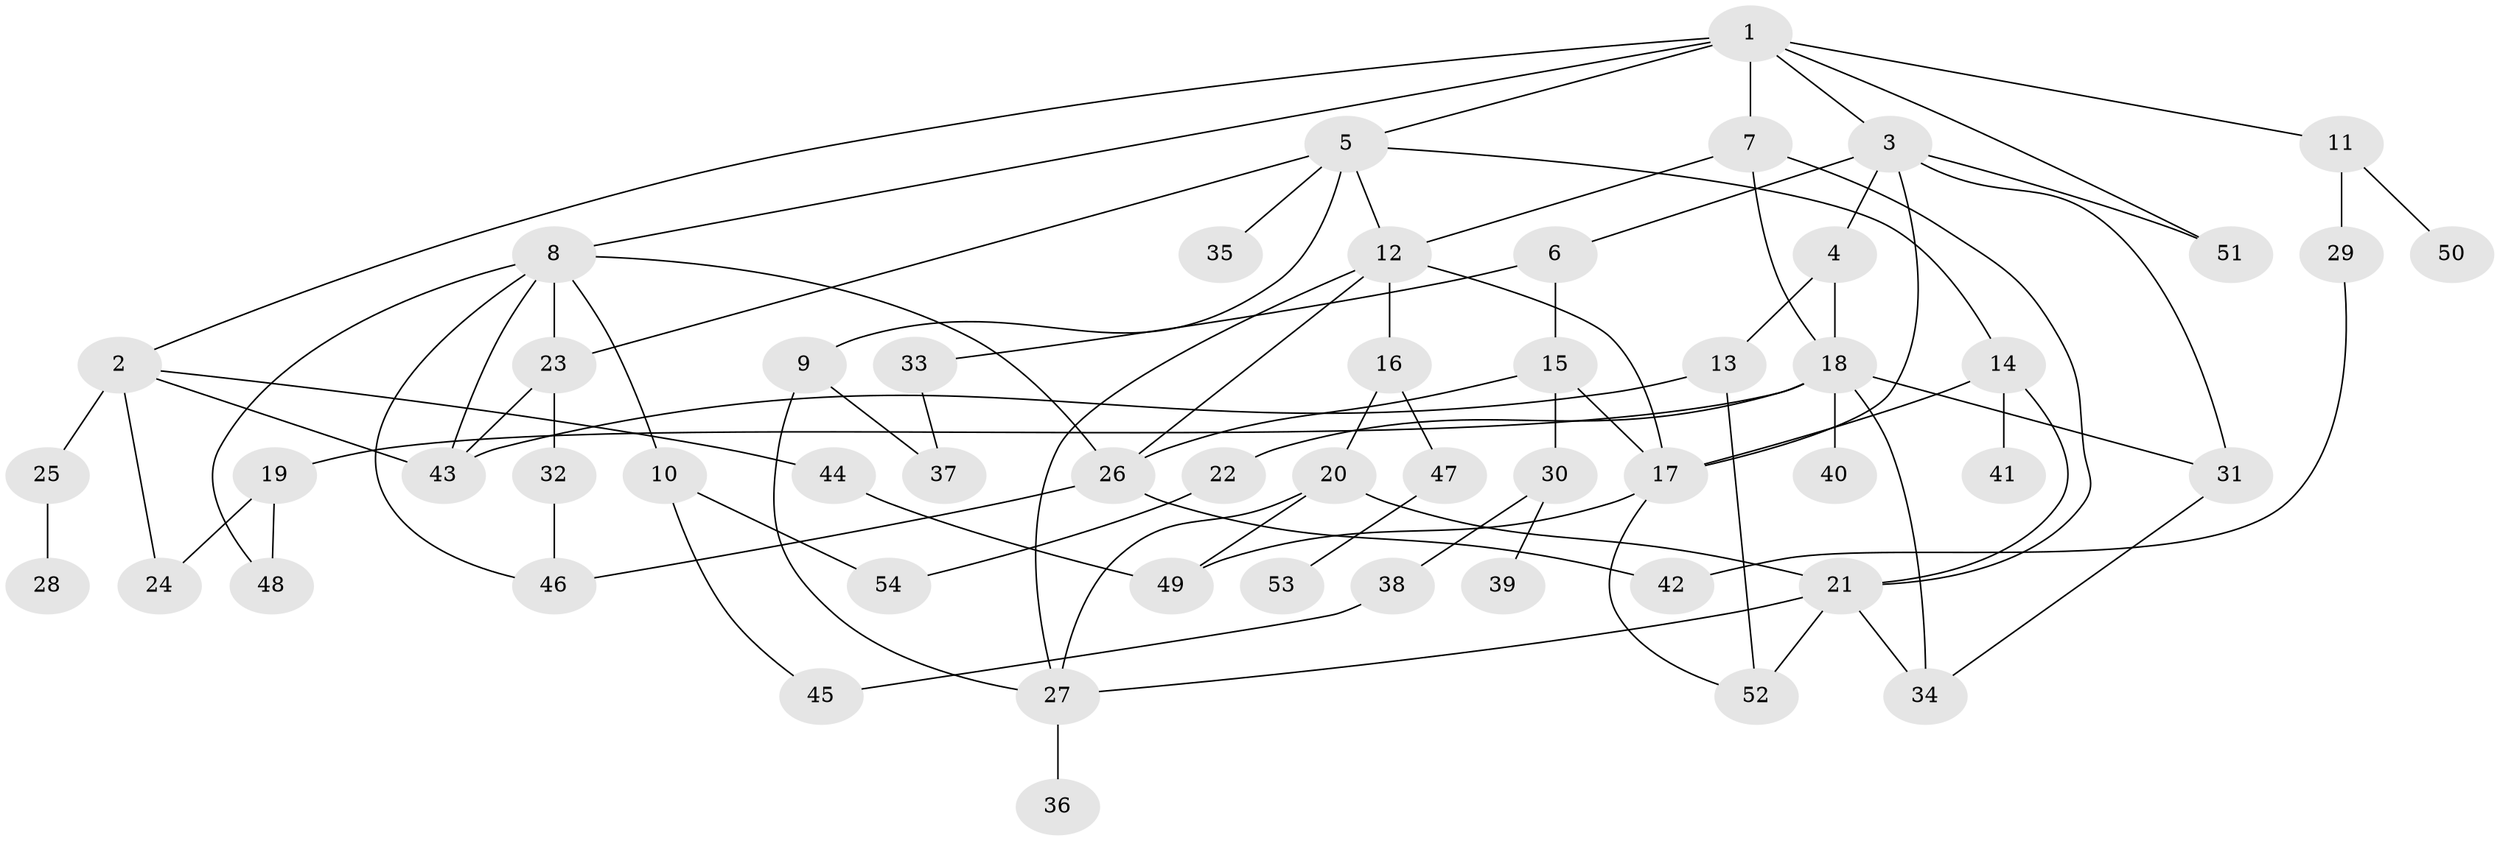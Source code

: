 // original degree distribution, {7: 0.037037037037037035, 6: 0.018518518518518517, 4: 0.1111111111111111, 3: 0.19444444444444445, 8: 0.009259259259259259, 2: 0.3611111111111111, 5: 0.037037037037037035, 1: 0.23148148148148148}
// Generated by graph-tools (version 1.1) at 2025/34/03/09/25 02:34:34]
// undirected, 54 vertices, 85 edges
graph export_dot {
graph [start="1"]
  node [color=gray90,style=filled];
  1;
  2;
  3;
  4;
  5;
  6;
  7;
  8;
  9;
  10;
  11;
  12;
  13;
  14;
  15;
  16;
  17;
  18;
  19;
  20;
  21;
  22;
  23;
  24;
  25;
  26;
  27;
  28;
  29;
  30;
  31;
  32;
  33;
  34;
  35;
  36;
  37;
  38;
  39;
  40;
  41;
  42;
  43;
  44;
  45;
  46;
  47;
  48;
  49;
  50;
  51;
  52;
  53;
  54;
  1 -- 2 [weight=1.0];
  1 -- 3 [weight=1.0];
  1 -- 5 [weight=1.0];
  1 -- 7 [weight=1.0];
  1 -- 8 [weight=1.0];
  1 -- 11 [weight=1.0];
  1 -- 51 [weight=1.0];
  2 -- 24 [weight=1.0];
  2 -- 25 [weight=1.0];
  2 -- 43 [weight=1.0];
  2 -- 44 [weight=1.0];
  3 -- 4 [weight=1.0];
  3 -- 6 [weight=1.0];
  3 -- 17 [weight=1.0];
  3 -- 31 [weight=1.0];
  3 -- 51 [weight=1.0];
  4 -- 13 [weight=1.0];
  4 -- 18 [weight=1.0];
  5 -- 9 [weight=1.0];
  5 -- 12 [weight=1.0];
  5 -- 14 [weight=1.0];
  5 -- 23 [weight=1.0];
  5 -- 35 [weight=1.0];
  6 -- 15 [weight=1.0];
  6 -- 33 [weight=1.0];
  7 -- 12 [weight=1.0];
  7 -- 18 [weight=1.0];
  7 -- 21 [weight=1.0];
  8 -- 10 [weight=1.0];
  8 -- 23 [weight=1.0];
  8 -- 26 [weight=1.0];
  8 -- 43 [weight=1.0];
  8 -- 46 [weight=1.0];
  8 -- 48 [weight=1.0];
  9 -- 27 [weight=1.0];
  9 -- 37 [weight=1.0];
  10 -- 45 [weight=1.0];
  10 -- 54 [weight=1.0];
  11 -- 29 [weight=1.0];
  11 -- 50 [weight=1.0];
  12 -- 16 [weight=1.0];
  12 -- 17 [weight=1.0];
  12 -- 26 [weight=1.0];
  12 -- 27 [weight=1.0];
  13 -- 43 [weight=1.0];
  13 -- 52 [weight=1.0];
  14 -- 17 [weight=1.0];
  14 -- 21 [weight=1.0];
  14 -- 41 [weight=2.0];
  15 -- 17 [weight=1.0];
  15 -- 26 [weight=1.0];
  15 -- 30 [weight=1.0];
  16 -- 20 [weight=1.0];
  16 -- 47 [weight=1.0];
  17 -- 49 [weight=1.0];
  17 -- 52 [weight=1.0];
  18 -- 19 [weight=1.0];
  18 -- 22 [weight=1.0];
  18 -- 31 [weight=1.0];
  18 -- 34 [weight=1.0];
  18 -- 40 [weight=2.0];
  19 -- 24 [weight=1.0];
  19 -- 48 [weight=1.0];
  20 -- 21 [weight=1.0];
  20 -- 27 [weight=1.0];
  20 -- 49 [weight=1.0];
  21 -- 27 [weight=1.0];
  21 -- 34 [weight=1.0];
  21 -- 52 [weight=1.0];
  22 -- 54 [weight=1.0];
  23 -- 32 [weight=1.0];
  23 -- 43 [weight=1.0];
  25 -- 28 [weight=1.0];
  26 -- 42 [weight=1.0];
  26 -- 46 [weight=1.0];
  27 -- 36 [weight=2.0];
  29 -- 42 [weight=1.0];
  30 -- 38 [weight=1.0];
  30 -- 39 [weight=1.0];
  31 -- 34 [weight=1.0];
  32 -- 46 [weight=2.0];
  33 -- 37 [weight=1.0];
  38 -- 45 [weight=1.0];
  44 -- 49 [weight=1.0];
  47 -- 53 [weight=1.0];
}
